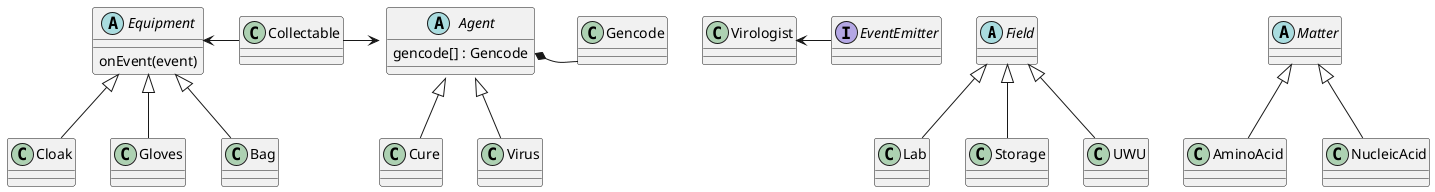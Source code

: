 @startuml

abstract class Field{

}

class Lab
class Storage
class UWU

Field <|-- Lab
Field <|-- Storage
Field <|-- UWU


interface EventEmitter

class Virologist {

}

Virologist <- EventEmitter

abstract class Matter {

}

class AminoAcid
class NucleicAcid

Matter <|-- AminoAcid
Matter <|-- NucleicAcid

abstract class Equipment {
    onEvent(event)
}

class Cloak
class Gloves
class Bag

Equipment <|-- Cloak
Equipment <|-- Gloves
Equipment <|-- Bag

abstract class Agent{
    gencode[] : Gencode
}

class Virus
class Cure

Agent <|-- Virus
Agent <|-- Cure

class Gencode {

}

Agent::gencode *- Gencode

Agent <-left Collectable
Equipment <- Collectable


@enduml